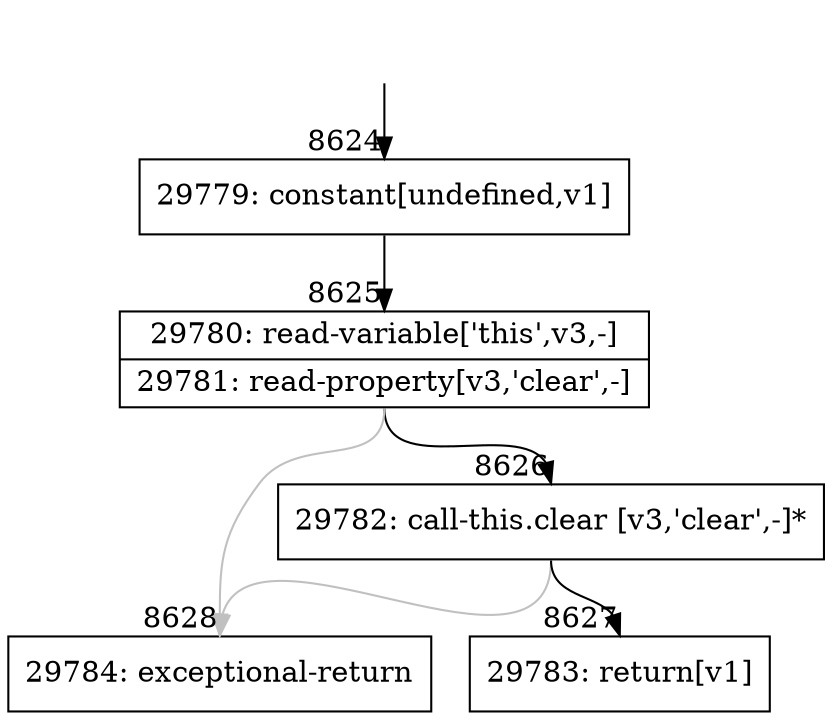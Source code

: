 digraph {
rankdir="TD"
BB_entry725[shape=none,label=""];
BB_entry725 -> BB8624 [tailport=s, headport=n, headlabel="    8624"]
BB8624 [shape=record label="{29779: constant[undefined,v1]}" ] 
BB8624 -> BB8625 [tailport=s, headport=n, headlabel="      8625"]
BB8625 [shape=record label="{29780: read-variable['this',v3,-]|29781: read-property[v3,'clear',-]}" ] 
BB8625 -> BB8626 [tailport=s, headport=n, headlabel="      8626"]
BB8625 -> BB8628 [tailport=s, headport=n, color=gray, headlabel="      8628"]
BB8626 [shape=record label="{29782: call-this.clear [v3,'clear',-]*}" ] 
BB8626 -> BB8627 [tailport=s, headport=n, headlabel="      8627"]
BB8626 -> BB8628 [tailport=s, headport=n, color=gray]
BB8627 [shape=record label="{29783: return[v1]}" ] 
BB8628 [shape=record label="{29784: exceptional-return}" ] 
//#$~ 15488
}
